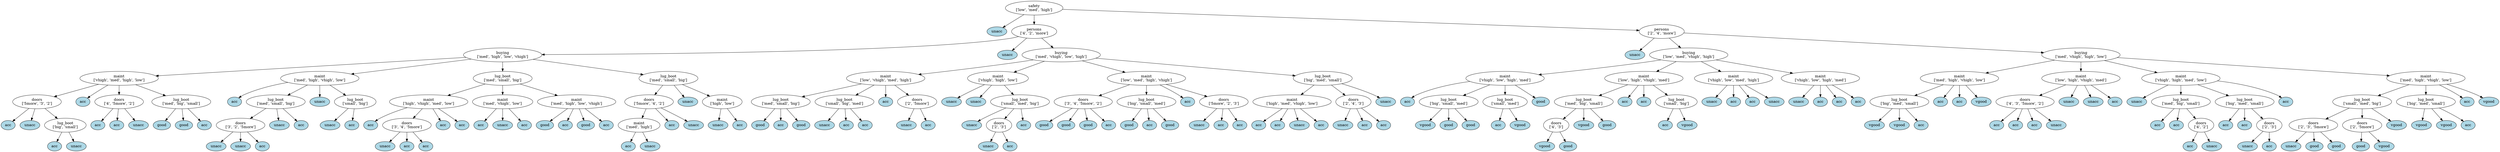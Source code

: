 digraph {
	"safety
['low', 'med', 'high']_5365293440" [label="safety
['low', 'med', 'high']"]
	unacc_5354005440 [label=unacc fillcolor=lightblue style=filled]
	"safety
['low', 'med', 'high']_5365293440" -> unacc_5354005440
	"persons
['4', '2', 'more']_5353997904" [label="persons
['4', '2', 'more']"]
	"safety
['low', 'med', 'high']_5365293440" -> "persons
['4', '2', 'more']_5353997904"
	"persons
['4', '2', 'more']_5353997904" [label="persons
['4', '2', 'more']"]
	"buying
['med', 'high', 'low', 'vhigh']_5360935872" [label="buying
['med', 'high', 'low', 'vhigh']"]
	"persons
['4', '2', 'more']_5353997904" -> "buying
['med', 'high', 'low', 'vhigh']_5360935872"
	"buying
['med', 'high', 'low', 'vhigh']_5360935872" [label="buying
['med', 'high', 'low', 'vhigh']"]
	"maint
['vhigh', 'med', 'high', 'low']_5360935968" [label="maint
['vhigh', 'med', 'high', 'low']"]
	"buying
['med', 'high', 'low', 'vhigh']_5360935872" -> "maint
['vhigh', 'med', 'high', 'low']_5360935968"
	"maint
['vhigh', 'med', 'high', 'low']_5360935968" [label="maint
['vhigh', 'med', 'high', 'low']"]
	"doors
['5more', '3', '2']_5350986560" [label="doors
['5more', '3', '2']"]
	"maint
['vhigh', 'med', 'high', 'low']_5360935968" -> "doors
['5more', '3', '2']_5350986560"
	"doors
['5more', '3', '2']_5350986560" [label="doors
['5more', '3', '2']"]
	acc_5358659216 [label=acc fillcolor=lightblue style=filled]
	"doors
['5more', '3', '2']_5350986560" -> acc_5358659216
	unacc_5358657248 [label=unacc fillcolor=lightblue style=filled]
	"doors
['5more', '3', '2']_5350986560" -> unacc_5358657248
	"lug_boot
['big', 'small']_5358657632" [label="lug_boot
['big', 'small']"]
	"doors
['5more', '3', '2']_5350986560" -> "lug_boot
['big', 'small']_5358657632"
	"lug_boot
['big', 'small']_5358657632" [label="lug_boot
['big', 'small']"]
	acc_5358982624 [label=acc fillcolor=lightblue style=filled]
	"lug_boot
['big', 'small']_5358657632" -> acc_5358982624
	unacc_5358993184 [label=unacc fillcolor=lightblue style=filled]
	"lug_boot
['big', 'small']_5358657632" -> unacc_5358993184
	acc_5350991600 [label=acc fillcolor=lightblue style=filled]
	"maint
['vhigh', 'med', 'high', 'low']_5360935968" -> acc_5350991600
	"doors
['4', '5more', '2']_5350990208" [label="doors
['4', '5more', '2']"]
	"maint
['vhigh', 'med', 'high', 'low']_5360935968" -> "doors
['4', '5more', '2']_5350990208"
	"doors
['4', '5more', '2']_5350990208" [label="doors
['4', '5more', '2']"]
	acc_5363775824 [label=acc fillcolor=lightblue style=filled]
	"doors
['4', '5more', '2']_5350990208" -> acc_5363775824
	acc_5353898544 [label=acc fillcolor=lightblue style=filled]
	"doors
['4', '5more', '2']_5350990208" -> acc_5353898544
	unacc_5353908528 [label=unacc fillcolor=lightblue style=filled]
	"doors
['4', '5more', '2']_5350990208" -> unacc_5353908528
	"lug_boot
['med', 'big', 'small']_5350992896" [label="lug_boot
['med', 'big', 'small']"]
	"maint
['vhigh', 'med', 'high', 'low']_5360935968" -> "lug_boot
['med', 'big', 'small']_5350992896"
	"lug_boot
['med', 'big', 'small']_5350992896" [label="lug_boot
['med', 'big', 'small']"]
	good_5353909200 [label=good fillcolor=lightblue style=filled]
	"lug_boot
['med', 'big', 'small']_5350992896" -> good_5353909200
	good_5353913136 [label=good fillcolor=lightblue style=filled]
	"lug_boot
['med', 'big', 'small']_5350992896" -> good_5353913136
	acc_5360329328 [label=acc fillcolor=lightblue style=filled]
	"lug_boot
['med', 'big', 'small']_5350992896" -> acc_5360329328
	"maint
['med', 'high', 'vhigh', 'low']_5359127584" [label="maint
['med', 'high', 'vhigh', 'low']"]
	"buying
['med', 'high', 'low', 'vhigh']_5360935872" -> "maint
['med', 'high', 'vhigh', 'low']_5359127584"
	"maint
['med', 'high', 'vhigh', 'low']_5359127584" [label="maint
['med', 'high', 'vhigh', 'low']"]
	acc_5363234096 [label=acc fillcolor=lightblue style=filled]
	"maint
['med', 'high', 'vhigh', 'low']_5359127584" -> acc_5363234096
	"lug_boot
['med', 'small', 'big']_5363227856" [label="lug_boot
['med', 'small', 'big']"]
	"maint
['med', 'high', 'vhigh', 'low']_5359127584" -> "lug_boot
['med', 'small', 'big']_5363227856"
	"lug_boot
['med', 'small', 'big']_5363227856" [label="lug_boot
['med', 'small', 'big']"]
	"doors
['3', '2', '5more']_5356340240" [label="doors
['3', '2', '5more']"]
	"lug_boot
['med', 'small', 'big']_5363227856" -> "doors
['3', '2', '5more']_5356340240"
	"doors
['3', '2', '5more']_5356340240" [label="doors
['3', '2', '5more']"]
	unacc_5367461888 [label=unacc fillcolor=lightblue style=filled]
	"doors
['3', '2', '5more']_5356340240" -> unacc_5367461888
	unacc_5367451616 [label=unacc fillcolor=lightblue style=filled]
	"doors
['3', '2', '5more']_5356340240" -> unacc_5367451616
	acc_5367454160 [label=acc fillcolor=lightblue style=filled]
	"doors
['3', '2', '5more']_5356340240" -> acc_5367454160
	unacc_5356346672 [label=unacc fillcolor=lightblue style=filled]
	"lug_boot
['med', 'small', 'big']_5363227856" -> unacc_5356346672
	acc_5356349648 [label=acc fillcolor=lightblue style=filled]
	"lug_boot
['med', 'small', 'big']_5363227856" -> acc_5356349648
	unacc_5363221424 [label=unacc fillcolor=lightblue style=filled]
	"maint
['med', 'high', 'vhigh', 'low']_5359127584" -> unacc_5363221424
	"lug_boot
['small', 'big']_5363224448" [label="lug_boot
['small', 'big']"]
	"maint
['med', 'high', 'vhigh', 'low']_5359127584" -> "lug_boot
['small', 'big']_5363224448"
	"lug_boot
['small', 'big']_5363224448" [label="lug_boot
['small', 'big']"]
	unacc_5368101776 [label=unacc fillcolor=lightblue style=filled]
	"lug_boot
['small', 'big']_5363224448" -> unacc_5368101776
	acc_5368086656 [label=acc fillcolor=lightblue style=filled]
	"lug_boot
['small', 'big']_5363224448" -> acc_5368086656
	"lug_boot
['med', 'small', 'big']_5359125664" [label="lug_boot
['med', 'small', 'big']"]
	"buying
['med', 'high', 'low', 'vhigh']_5360935872" -> "lug_boot
['med', 'small', 'big']_5359125664"
	"lug_boot
['med', 'small', 'big']_5359125664" [label="lug_boot
['med', 'small', 'big']"]
	"maint
['high', 'vhigh', 'med', 'low']_5370313280" [label="maint
['high', 'vhigh', 'med', 'low']"]
	"lug_boot
['med', 'small', 'big']_5359125664" -> "maint
['high', 'vhigh', 'med', 'low']_5370313280"
	"maint
['high', 'vhigh', 'med', 'low']_5370313280" [label="maint
['high', 'vhigh', 'med', 'low']"]
	acc_5370310640 [label=acc fillcolor=lightblue style=filled]
	"maint
['high', 'vhigh', 'med', 'low']_5370313280" -> acc_5370310640
	"doors
['3', '4', '5more']_5370298832" [label="doors
['3', '4', '5more']"]
	"maint
['high', 'vhigh', 'med', 'low']_5370313280" -> "doors
['3', '4', '5more']_5370298832"
	"doors
['3', '4', '5more']_5370298832" [label="doors
['3', '4', '5more']"]
	unacc_5355878304 [label=unacc fillcolor=lightblue style=filled]
	"doors
['3', '4', '5more']_5370298832" -> unacc_5355878304
	acc_5355878400 [label=acc fillcolor=lightblue style=filled]
	"doors
['3', '4', '5more']_5370298832" -> acc_5355878400
	acc_5355879456 [label=acc fillcolor=lightblue style=filled]
	"doors
['3', '4', '5more']_5370298832" -> acc_5355879456
	acc_5370304016 [label=acc fillcolor=lightblue style=filled]
	"maint
['high', 'vhigh', 'med', 'low']_5370313280" -> acc_5370304016
	acc_5355877920 [label=acc fillcolor=lightblue style=filled]
	"maint
['high', 'vhigh', 'med', 'low']_5370313280" -> acc_5355877920
	"maint
['med', 'vhigh', 'low']_5370308528" [label="maint
['med', 'vhigh', 'low']"]
	"lug_boot
['med', 'small', 'big']_5359125664" -> "maint
['med', 'vhigh', 'low']_5370308528"
	"maint
['med', 'vhigh', 'low']_5370308528" [label="maint
['med', 'vhigh', 'low']"]
	acc_5349124688 [label=acc fillcolor=lightblue style=filled]
	"maint
['med', 'vhigh', 'low']_5370308528" -> acc_5349124688
	unacc_5363858896 [label=unacc fillcolor=lightblue style=filled]
	"maint
['med', 'vhigh', 'low']_5370308528" -> unacc_5363858896
	acc_5363851216 [label=acc fillcolor=lightblue style=filled]
	"maint
['med', 'vhigh', 'low']_5370308528" -> acc_5363851216
	"maint
['med', 'high', 'low', 'vhigh']_5370313232" [label="maint
['med', 'high', 'low', 'vhigh']"]
	"lug_boot
['med', 'small', 'big']_5359125664" -> "maint
['med', 'high', 'low', 'vhigh']_5370313232"
	"maint
['med', 'high', 'low', 'vhigh']_5370313232" [label="maint
['med', 'high', 'low', 'vhigh']"]
	good_5363847472 [label=good fillcolor=lightblue style=filled]
	"maint
['med', 'high', 'low', 'vhigh']_5370313232" -> good_5363847472
	acc_5363846368 [label=acc fillcolor=lightblue style=filled]
	"maint
['med', 'high', 'low', 'vhigh']_5370313232" -> acc_5363846368
	good_5363845024 [label=good fillcolor=lightblue style=filled]
	"maint
['med', 'high', 'low', 'vhigh']_5370313232" -> good_5363845024
	acc_5363856304 [label=acc fillcolor=lightblue style=filled]
	"maint
['med', 'high', 'low', 'vhigh']_5370313232" -> acc_5363856304
	"lug_boot
['med', 'small', 'big']_5359133392" [label="lug_boot
['med', 'small', 'big']"]
	"buying
['med', 'high', 'low', 'vhigh']_5360935872" -> "lug_boot
['med', 'small', 'big']_5359133392"
	"lug_boot
['med', 'small', 'big']_5359133392" [label="lug_boot
['med', 'small', 'big']"]
	"doors
['5more', '4', '2']_5363845744" [label="doors
['5more', '4', '2']"]
	"lug_boot
['med', 'small', 'big']_5359133392" -> "doors
['5more', '4', '2']_5363845744"
	"doors
['5more', '4', '2']_5363845744" [label="doors
['5more', '4', '2']"]
	"maint
['med', 'high']_5363844784" [label="maint
['med', 'high']"]
	"doors
['5more', '4', '2']_5363845744" -> "maint
['med', 'high']_5363844784"
	"maint
['med', 'high']_5363844784" [label="maint
['med', 'high']"]
	acc_5363847088 [label=acc fillcolor=lightblue style=filled]
	"maint
['med', 'high']_5363844784" -> acc_5363847088
	unacc_5360827328 [label=unacc fillcolor=lightblue style=filled]
	"maint
['med', 'high']_5363844784" -> unacc_5360827328
	acc_5363857840 [label=acc fillcolor=lightblue style=filled]
	"doors
['5more', '4', '2']_5363845744" -> acc_5363857840
	unacc_5363852512 [label=unacc fillcolor=lightblue style=filled]
	"doors
['5more', '4', '2']_5363845744" -> unacc_5363852512
	unacc_5363849824 [label=unacc fillcolor=lightblue style=filled]
	"lug_boot
['med', 'small', 'big']_5359133392" -> unacc_5363849824
	"maint
['high', 'low']_5363854288" [label="maint
['high', 'low']"]
	"lug_boot
['med', 'small', 'big']_5359133392" -> "maint
['high', 'low']_5363854288"
	"maint
['high', 'low']_5363854288" [label="maint
['high', 'low']"]
	unacc_5363059840 [label=unacc fillcolor=lightblue style=filled]
	"maint
['high', 'low']_5363854288" -> unacc_5363059840
	acc_5363060080 [label=acc fillcolor=lightblue style=filled]
	"maint
['high', 'low']_5363854288" -> acc_5363060080
	unacc_5360929824 [label=unacc fillcolor=lightblue style=filled]
	"persons
['4', '2', 'more']_5353997904" -> unacc_5360929824
	"buying
['med', 'vhigh', 'low', 'high']_5360758096" [label="buying
['med', 'vhigh', 'low', 'high']"]
	"persons
['4', '2', 'more']_5353997904" -> "buying
['med', 'vhigh', 'low', 'high']_5360758096"
	"buying
['med', 'vhigh', 'low', 'high']_5360758096" [label="buying
['med', 'vhigh', 'low', 'high']"]
	"maint
['low', 'vhigh', 'med', 'high']_5351188784" [label="maint
['low', 'vhigh', 'med', 'high']"]
	"buying
['med', 'vhigh', 'low', 'high']_5360758096" -> "maint
['low', 'vhigh', 'med', 'high']_5351188784"
	"maint
['low', 'vhigh', 'med', 'high']_5351188784" [label="maint
['low', 'vhigh', 'med', 'high']"]
	"lug_boot
['med', 'small', 'big']_5362842512" [label="lug_boot
['med', 'small', 'big']"]
	"maint
['low', 'vhigh', 'med', 'high']_5351188784" -> "lug_boot
['med', 'small', 'big']_5362842512"
	"lug_boot
['med', 'small', 'big']_5362842512" [label="lug_boot
['med', 'small', 'big']"]
	good_5360524976 [label=good fillcolor=lightblue style=filled]
	"lug_boot
['med', 'small', 'big']_5362842512" -> good_5360524976
	acc_5360528096 [label=acc fillcolor=lightblue style=filled]
	"lug_boot
['med', 'small', 'big']_5362842512" -> acc_5360528096
	good_5367204608 [label=good fillcolor=lightblue style=filled]
	"lug_boot
['med', 'small', 'big']_5362842512" -> good_5367204608
	"lug_boot
['small', 'big', 'med']_5362831616" [label="lug_boot
['small', 'big', 'med']"]
	"maint
['low', 'vhigh', 'med', 'high']_5351188784" -> "lug_boot
['small', 'big', 'med']_5362831616"
	"lug_boot
['small', 'big', 'med']_5362831616" [label="lug_boot
['small', 'big', 'med']"]
	unacc_5367207920 [label=unacc fillcolor=lightblue style=filled]
	"lug_boot
['small', 'big', 'med']_5362831616" -> unacc_5367207920
	acc_5367207152 [label=acc fillcolor=lightblue style=filled]
	"lug_boot
['small', 'big', 'med']_5362831616" -> acc_5367207152
	acc_5367204368 [label=acc fillcolor=lightblue style=filled]
	"lug_boot
['small', 'big', 'med']_5362831616" -> acc_5367204368
	acc_5362828256 [label=acc fillcolor=lightblue style=filled]
	"maint
['low', 'vhigh', 'med', 'high']_5351188784" -> acc_5362828256
	"doors
['2', '5more']_5362829888" [label="doors
['2', '5more']"]
	"maint
['low', 'vhigh', 'med', 'high']_5351188784" -> "doors
['2', '5more']_5362829888"
	"doors
['2', '5more']_5362829888" [label="doors
['2', '5more']"]
	unacc_5367214112 [label=unacc fillcolor=lightblue style=filled]
	"doors
['2', '5more']_5362829888" -> unacc_5367214112
	acc_5367203936 [label=acc fillcolor=lightblue style=filled]
	"doors
['2', '5more']_5362829888" -> acc_5367203936
	"maint
['vhigh', 'high', 'low']_5352431856" [label="maint
['vhigh', 'high', 'low']"]
	"buying
['med', 'vhigh', 'low', 'high']_5360758096" -> "maint
['vhigh', 'high', 'low']_5352431856"
	"maint
['vhigh', 'high', 'low']_5352431856" [label="maint
['vhigh', 'high', 'low']"]
	unacc_5367212528 [label=unacc fillcolor=lightblue style=filled]
	"maint
['vhigh', 'high', 'low']_5352431856" -> unacc_5367212528
	unacc_5365325968 [label=unacc fillcolor=lightblue style=filled]
	"maint
['vhigh', 'high', 'low']_5352431856" -> unacc_5365325968
	"lug_boot
['small', 'med', 'big']_5365327504" [label="lug_boot
['small', 'med', 'big']"]
	"maint
['vhigh', 'high', 'low']_5352431856" -> "lug_boot
['small', 'med', 'big']_5365327504"
	"lug_boot
['small', 'med', 'big']_5365327504" [label="lug_boot
['small', 'med', 'big']"]
	unacc_5365327024 [label=unacc fillcolor=lightblue style=filled]
	"lug_boot
['small', 'med', 'big']_5365327504" -> unacc_5365327024
	"doors
['2', '3']_5365318288" [label="doors
['2', '3']"]
	"lug_boot
['small', 'med', 'big']_5365327504" -> "doors
['2', '3']_5365318288"
	"doors
['2', '3']_5365318288" [label="doors
['2', '3']"]
	unacc_5370820896 [label=unacc fillcolor=lightblue style=filled]
	"doors
['2', '3']_5365318288" -> unacc_5370820896
	acc_5370808512 [label=acc fillcolor=lightblue style=filled]
	"doors
['2', '3']_5365318288" -> acc_5370808512
	acc_5365322080 [label=acc fillcolor=lightblue style=filled]
	"lug_boot
['small', 'med', 'big']_5365327504" -> acc_5365322080
	"maint
['low', 'med', 'high', 'vhigh']_5352431040" [label="maint
['low', 'med', 'high', 'vhigh']"]
	"buying
['med', 'vhigh', 'low', 'high']_5360758096" -> "maint
['low', 'med', 'high', 'vhigh']_5352431040"
	"maint
['low', 'med', 'high', 'vhigh']_5352431040" [label="maint
['low', 'med', 'high', 'vhigh']"]
	"doors
['3', '4', '5more', '2']_5370809040" [label="doors
['3', '4', '5more', '2']"]
	"maint
['low', 'med', 'high', 'vhigh']_5352431040" -> "doors
['3', '4', '5more', '2']_5370809040"
	"doors
['3', '4', '5more', '2']_5370809040" [label="doors
['3', '4', '5more', '2']"]
	good_5370822480 [label=good fillcolor=lightblue style=filled]
	"doors
['3', '4', '5more', '2']_5370809040" -> good_5370822480
	good_5370820224 [label=good fillcolor=lightblue style=filled]
	"doors
['3', '4', '5more', '2']_5370809040" -> good_5370820224
	good_5370814704 [label=good fillcolor=lightblue style=filled]
	"doors
['3', '4', '5more', '2']_5370809040" -> good_5370814704
	acc_5370812880 [label=acc fillcolor=lightblue style=filled]
	"doors
['3', '4', '5more', '2']_5370809040" -> acc_5370812880
	"lug_boot
['big', 'small', 'med']_5370808272" [label="lug_boot
['big', 'small', 'med']"]
	"maint
['low', 'med', 'high', 'vhigh']_5352431040" -> "lug_boot
['big', 'small', 'med']_5370808272"
	"lug_boot
['big', 'small', 'med']_5370808272" [label="lug_boot
['big', 'small', 'med']"]
	good_5370822144 [label=good fillcolor=lightblue style=filled]
	"lug_boot
['big', 'small', 'med']_5370808272" -> good_5370822144
	acc_5370809424 [label=acc fillcolor=lightblue style=filled]
	"lug_boot
['big', 'small', 'med']_5370808272" -> acc_5370809424
	good_5370815280 [label=good fillcolor=lightblue style=filled]
	"lug_boot
['big', 'small', 'med']_5370808272" -> good_5370815280
	acc_5370812208 [label=acc fillcolor=lightblue style=filled]
	"maint
['low', 'med', 'high', 'vhigh']_5352431040" -> acc_5370812208
	"doors
['5more', '2', '3']_5370813696" [label="doors
['5more', '2', '3']"]
	"maint
['low', 'med', 'high', 'vhigh']_5352431040" -> "doors
['5more', '2', '3']_5370813696"
	"doors
['5more', '2', '3']_5370813696" [label="doors
['5more', '2', '3']"]
	unacc_5370818736 [label=unacc fillcolor=lightblue style=filled]
	"doors
['5more', '2', '3']_5370813696" -> unacc_5370818736
	acc_5370819600 [label=acc fillcolor=lightblue style=filled]
	"doors
['5more', '2', '3']_5370813696" -> acc_5370819600
	acc_5368632128 [label=acc fillcolor=lightblue style=filled]
	"doors
['5more', '2', '3']_5370813696" -> acc_5368632128
	"lug_boot
['big', 'med', 'small']_5352439392" [label="lug_boot
['big', 'med', 'small']"]
	"buying
['med', 'vhigh', 'low', 'high']_5360758096" -> "lug_boot
['big', 'med', 'small']_5352439392"
	"lug_boot
['big', 'med', 'small']_5352439392" [label="lug_boot
['big', 'med', 'small']"]
	"maint
['high', 'med', 'vhigh', 'low']_5368634384" [label="maint
['high', 'med', 'vhigh', 'low']"]
	"lug_boot
['big', 'med', 'small']_5352439392" -> "maint
['high', 'med', 'vhigh', 'low']_5368634384"
	"maint
['high', 'med', 'vhigh', 'low']_5368634384" [label="maint
['high', 'med', 'vhigh', 'low']"]
	acc_5368627760 [label=acc fillcolor=lightblue style=filled]
	"maint
['high', 'med', 'vhigh', 'low']_5368634384" -> acc_5368627760
	acc_5368628720 [label=acc fillcolor=lightblue style=filled]
	"maint
['high', 'med', 'vhigh', 'low']_5368634384" -> acc_5368628720
	unacc_5368642304 [label=unacc fillcolor=lightblue style=filled]
	"maint
['high', 'med', 'vhigh', 'low']_5368634384" -> unacc_5368642304
	acc_5368634624 [label=acc fillcolor=lightblue style=filled]
	"maint
['high', 'med', 'vhigh', 'low']_5368634384" -> acc_5368634624
	"doors
['2', '4', '3']_5368627904" [label="doors
['2', '4', '3']"]
	"lug_boot
['big', 'med', 'small']_5352439392" -> "doors
['2', '4', '3']_5368627904"
	"doors
['2', '4', '3']_5368627904" [label="doors
['2', '4', '3']"]
	unacc_5368636496 [label=unacc fillcolor=lightblue style=filled]
	"doors
['2', '4', '3']_5368627904" -> unacc_5368636496
	acc_5368631600 [label=acc fillcolor=lightblue style=filled]
	"doors
['2', '4', '3']_5368627904" -> acc_5368631600
	acc_5368639856 [label=acc fillcolor=lightblue style=filled]
	"doors
['2', '4', '3']_5368627904" -> acc_5368639856
	unacc_5368630688 [label=unacc fillcolor=lightblue style=filled]
	"lug_boot
['big', 'med', 'small']_5352439392" -> unacc_5368630688
	"persons
['2', '4', 'more']_5354006112" [label="persons
['2', '4', 'more']"]
	"safety
['low', 'med', 'high']_5365293440" -> "persons
['2', '4', 'more']_5354006112"
	"persons
['2', '4', 'more']_5354006112" [label="persons
['2', '4', 'more']"]
	unacc_5368639520 [label=unacc fillcolor=lightblue style=filled]
	"persons
['2', '4', 'more']_5354006112" -> unacc_5368639520
	"buying
['low', 'med', 'vhigh', 'high']_5370207104" [label="buying
['low', 'med', 'vhigh', 'high']"]
	"persons
['2', '4', 'more']_5354006112" -> "buying
['low', 'med', 'vhigh', 'high']_5370207104"
	"buying
['low', 'med', 'vhigh', 'high']_5370207104" [label="buying
['low', 'med', 'vhigh', 'high']"]
	"maint
['vhigh', 'low', 'high', 'med']_5370207728" [label="maint
['vhigh', 'low', 'high', 'med']"]
	"buying
['low', 'med', 'vhigh', 'high']_5370207104" -> "maint
['vhigh', 'low', 'high', 'med']_5370207728"
	"maint
['vhigh', 'low', 'high', 'med']_5370207728" [label="maint
['vhigh', 'low', 'high', 'med']"]
	acc_5370205808 [label=acc fillcolor=lightblue style=filled]
	"maint
['vhigh', 'low', 'high', 'med']_5370207728" -> acc_5370205808
	"lug_boot
['big', 'small', 'med']_5370202112" [label="lug_boot
['big', 'small', 'med']"]
	"maint
['vhigh', 'low', 'high', 'med']_5370207728" -> "lug_boot
['big', 'small', 'med']_5370202112"
	"lug_boot
['big', 'small', 'med']_5370202112" [label="lug_boot
['big', 'small', 'med']"]
	vgood_5370209312 [label=vgood fillcolor=lightblue style=filled]
	"lug_boot
['big', 'small', 'med']_5370202112" -> vgood_5370209312
	good_5364923328 [label=good fillcolor=lightblue style=filled]
	"lug_boot
['big', 'small', 'med']_5370202112" -> good_5364923328
	good_5364920688 [label=good fillcolor=lightblue style=filled]
	"lug_boot
['big', 'small', 'med']_5370202112" -> good_5364920688
	"lug_boot
['small', 'med']_5370203408" [label="lug_boot
['small', 'med']"]
	"maint
['vhigh', 'low', 'high', 'med']_5370207728" -> "lug_boot
['small', 'med']_5370203408"
	"lug_boot
['small', 'med']_5370203408" [label="lug_boot
['small', 'med']"]
	acc_5364913200 [label=acc fillcolor=lightblue style=filled]
	"lug_boot
['small', 'med']_5370203408" -> acc_5364913200
	vgood_5364915120 [label=vgood fillcolor=lightblue style=filled]
	"lug_boot
['small', 'med']_5370203408" -> vgood_5364915120
	good_5370213392 [label=good fillcolor=lightblue style=filled]
	"maint
['vhigh', 'low', 'high', 'med']_5370207728" -> good_5370213392
	"maint
['low', 'high', 'vhigh', 'med']_5370210272" [label="maint
['low', 'high', 'vhigh', 'med']"]
	"buying
['low', 'med', 'vhigh', 'high']_5370207104" -> "maint
['low', 'high', 'vhigh', 'med']_5370210272"
	"maint
['low', 'high', 'vhigh', 'med']_5370210272" [label="maint
['low', 'high', 'vhigh', 'med']"]
	"lug_boot
['med', 'big', 'small']_5364919056" [label="lug_boot
['med', 'big', 'small']"]
	"maint
['low', 'high', 'vhigh', 'med']_5370210272" -> "lug_boot
['med', 'big', 'small']_5364919056"
	"lug_boot
['med', 'big', 'small']_5364919056" [label="lug_boot
['med', 'big', 'small']"]
	"doors
['4', '3']_5364914016" [label="doors
['4', '3']"]
	"lug_boot
['med', 'big', 'small']_5364919056" -> "doors
['4', '3']_5364914016"
	"doors
['4', '3']_5364914016" [label="doors
['4', '3']"]
	vgood_5364916608 [label=vgood fillcolor=lightblue style=filled]
	"doors
['4', '3']_5364914016" -> vgood_5364916608
	good_5365173904 [label=good fillcolor=lightblue style=filled]
	"doors
['4', '3']_5364914016" -> good_5365173904
	vgood_5364918576 [label=vgood fillcolor=lightblue style=filled]
	"lug_boot
['med', 'big', 'small']_5364919056" -> vgood_5364918576
	good_5364916224 [label=good fillcolor=lightblue style=filled]
	"lug_boot
['med', 'big', 'small']_5364919056" -> good_5364916224
	acc_5364923904 [label=acc fillcolor=lightblue style=filled]
	"maint
['low', 'high', 'vhigh', 'med']_5370210272" -> acc_5364923904
	acc_5364921216 [label=acc fillcolor=lightblue style=filled]
	"maint
['low', 'high', 'vhigh', 'med']_5370210272" -> acc_5364921216
	"lug_boot
['small', 'big']_5364922944" [label="lug_boot
['small', 'big']"]
	"maint
['low', 'high', 'vhigh', 'med']_5370210272" -> "lug_boot
['small', 'big']_5364922944"
	"lug_boot
['small', 'big']_5364922944" [label="lug_boot
['small', 'big']"]
	acc_5365180240 [label=acc fillcolor=lightblue style=filled]
	"lug_boot
['small', 'big']_5364922944" -> acc_5365180240
	vgood_5365178176 [label=vgood fillcolor=lightblue style=filled]
	"lug_boot
['small', 'big']_5364922944" -> vgood_5365178176
	"maint
['vhigh', 'low', 'med', 'high']_5370209840" [label="maint
['vhigh', 'low', 'med', 'high']"]
	"buying
['low', 'med', 'vhigh', 'high']_5370207104" -> "maint
['vhigh', 'low', 'med', 'high']_5370209840"
	"maint
['vhigh', 'low', 'med', 'high']_5370209840" [label="maint
['vhigh', 'low', 'med', 'high']"]
	unacc_5368212576 [label=unacc fillcolor=lightblue style=filled]
	"maint
['vhigh', 'low', 'med', 'high']_5370209840" -> unacc_5368212576
	acc_5368203264 [label=acc fillcolor=lightblue style=filled]
	"maint
['vhigh', 'low', 'med', 'high']_5370209840" -> acc_5368203264
	acc_5368205328 [label=acc fillcolor=lightblue style=filled]
	"maint
['vhigh', 'low', 'med', 'high']_5370209840" -> acc_5368205328
	unacc_5368202928 [label=unacc fillcolor=lightblue style=filled]
	"maint
['vhigh', 'low', 'med', 'high']_5370209840" -> unacc_5368202928
	"maint
['vhigh', 'low', 'high', 'med']_5370205376" [label="maint
['vhigh', 'low', 'high', 'med']"]
	"buying
['low', 'med', 'vhigh', 'high']_5370207104" -> "maint
['vhigh', 'low', 'high', 'med']_5370205376"
	"maint
['vhigh', 'low', 'high', 'med']_5370205376" [label="maint
['vhigh', 'low', 'high', 'med']"]
	unacc_5368208784 [label=unacc fillcolor=lightblue style=filled]
	"maint
['vhigh', 'low', 'high', 'med']_5370205376" -> unacc_5368208784
	acc_5368201824 [label=acc fillcolor=lightblue style=filled]
	"maint
['vhigh', 'low', 'high', 'med']_5370205376" -> acc_5368201824
	acc_5368215840 [label=acc fillcolor=lightblue style=filled]
	"maint
['vhigh', 'low', 'high', 'med']_5370205376" -> acc_5368215840
	acc_5368216272 [label=acc fillcolor=lightblue style=filled]
	"maint
['vhigh', 'low', 'high', 'med']_5370205376" -> acc_5368216272
	"buying
['med', 'vhigh', 'high', 'low']_5370200960" [label="buying
['med', 'vhigh', 'high', 'low']"]
	"persons
['2', '4', 'more']_5354006112" -> "buying
['med', 'vhigh', 'high', 'low']_5370200960"
	"buying
['med', 'vhigh', 'high', 'low']_5370200960" [label="buying
['med', 'vhigh', 'high', 'low']"]
	"maint
['med', 'high', 'vhigh', 'low']_5368203696" [label="maint
['med', 'high', 'vhigh', 'low']"]
	"buying
['med', 'vhigh', 'high', 'low']_5370200960" -> "maint
['med', 'high', 'vhigh', 'low']_5368203696"
	"maint
['med', 'high', 'vhigh', 'low']_5368203696" [label="maint
['med', 'high', 'vhigh', 'low']"]
	"lug_boot
['big', 'med', 'small']_5368211280" [label="lug_boot
['big', 'med', 'small']"]
	"maint
['med', 'high', 'vhigh', 'low']_5368203696" -> "lug_boot
['big', 'med', 'small']_5368211280"
	"lug_boot
['big', 'med', 'small']_5368211280" [label="lug_boot
['big', 'med', 'small']"]
	vgood_5370632464 [label=vgood fillcolor=lightblue style=filled]
	"lug_boot
['big', 'med', 'small']_5368211280" -> vgood_5370632464
	vgood_5370637744 [label=vgood fillcolor=lightblue style=filled]
	"lug_boot
['big', 'med', 'small']_5368211280" -> vgood_5370637744
	acc_5370631360 [label=acc fillcolor=lightblue style=filled]
	"lug_boot
['big', 'med', 'small']_5368211280" -> acc_5370631360
	acc_5370631552 [label=acc fillcolor=lightblue style=filled]
	"maint
['med', 'high', 'vhigh', 'low']_5368203696" -> acc_5370631552
	acc_5370634912 [label=acc fillcolor=lightblue style=filled]
	"maint
['med', 'high', 'vhigh', 'low']_5368203696" -> acc_5370634912
	vgood_5370642352 [label=vgood fillcolor=lightblue style=filled]
	"maint
['med', 'high', 'vhigh', 'low']_5368203696" -> vgood_5370642352
	"maint
['low', 'high', 'vhigh', 'med']_5368201440" [label="maint
['low', 'high', 'vhigh', 'med']"]
	"buying
['med', 'vhigh', 'high', 'low']_5370200960" -> "maint
['low', 'high', 'vhigh', 'med']_5368201440"
	"maint
['low', 'high', 'vhigh', 'med']_5368201440" [label="maint
['low', 'high', 'vhigh', 'med']"]
	"doors
['4', '3', '5more', '2']_5370727120" [label="doors
['4', '3', '5more', '2']"]
	"maint
['low', 'high', 'vhigh', 'med']_5368201440" -> "doors
['4', '3', '5more', '2']_5370727120"
	"doors
['4', '3', '5more', '2']_5370727120" [label="doors
['4', '3', '5more', '2']"]
	acc_5370739456 [label=acc fillcolor=lightblue style=filled]
	"doors
['4', '3', '5more', '2']_5370727120" -> acc_5370739456
	acc_5370729568 [label=acc fillcolor=lightblue style=filled]
	"doors
['4', '3', '5more', '2']_5370727120" -> acc_5370729568
	acc_5370731008 [label=acc fillcolor=lightblue style=filled]
	"doors
['4', '3', '5more', '2']_5370727120" -> acc_5370731008
	unacc_5370730240 [label=unacc fillcolor=lightblue style=filled]
	"doors
['4', '3', '5more', '2']_5370727120" -> unacc_5370730240
	unacc_5370730096 [label=unacc fillcolor=lightblue style=filled]
	"maint
['low', 'high', 'vhigh', 'med']_5368201440" -> unacc_5370730096
	unacc_5370733792 [label=unacc fillcolor=lightblue style=filled]
	"maint
['low', 'high', 'vhigh', 'med']_5368201440" -> unacc_5370733792
	acc_5370737392 [label=acc fillcolor=lightblue style=filled]
	"maint
['low', 'high', 'vhigh', 'med']_5368201440" -> acc_5370737392
	"maint
['vhigh', 'high', 'med', 'low']_5368215408" [label="maint
['vhigh', 'high', 'med', 'low']"]
	"buying
['med', 'vhigh', 'high', 'low']_5370200960" -> "maint
['vhigh', 'high', 'med', 'low']_5368215408"
	"maint
['vhigh', 'high', 'med', 'low']_5368215408" [label="maint
['vhigh', 'high', 'med', 'low']"]
	unacc_5370732400 [label=unacc fillcolor=lightblue style=filled]
	"maint
['vhigh', 'high', 'med', 'low']_5368215408" -> unacc_5370732400
	"lug_boot
['med', 'big', 'small']_5370735616" [label="lug_boot
['med', 'big', 'small']"]
	"maint
['vhigh', 'high', 'med', 'low']_5368215408" -> "lug_boot
['med', 'big', 'small']_5370735616"
	"lug_boot
['med', 'big', 'small']_5370735616" [label="lug_boot
['med', 'big', 'small']"]
	acc_5370738160 [label=acc fillcolor=lightblue style=filled]
	"lug_boot
['med', 'big', 'small']_5370735616" -> acc_5370738160
	acc_5370735232 [label=acc fillcolor=lightblue style=filled]
	"lug_boot
['med', 'big', 'small']_5370735616" -> acc_5370735232
	"doors
['4', '2']_5370731824" [label="doors
['4', '2']"]
	"lug_boot
['med', 'big', 'small']_5370735616" -> "doors
['4', '2']_5370731824"
	"doors
['4', '2']_5370731824" [label="doors
['4', '2']"]
	acc_5356218672 [label=acc fillcolor=lightblue style=filled]
	"doors
['4', '2']_5370731824" -> acc_5356218672
	unacc_5356217328 [label=unacc fillcolor=lightblue style=filled]
	"doors
['4', '2']_5370731824" -> unacc_5356217328
	"lug_boot
['big', 'med', 'small']_5370735952" [label="lug_boot
['big', 'med', 'small']"]
	"maint
['vhigh', 'high', 'med', 'low']_5368215408" -> "lug_boot
['big', 'med', 'small']_5370735952"
	"lug_boot
['big', 'med', 'small']_5370735952" [label="lug_boot
['big', 'med', 'small']"]
	acc_5351308992 [label=acc fillcolor=lightblue style=filled]
	"lug_boot
['big', 'med', 'small']_5370735952" -> acc_5351308992
	acc_5351293344 [label=acc fillcolor=lightblue style=filled]
	"lug_boot
['big', 'med', 'small']_5370735952" -> acc_5351293344
	"doors
['2', '3']_5356981232" [label="doors
['2', '3']"]
	"lug_boot
['big', 'med', 'small']_5370735952" -> "doors
['2', '3']_5356981232"
	"doors
['2', '3']_5356981232" [label="doors
['2', '3']"]
	unacc_5356989488 [label=unacc fillcolor=lightblue style=filled]
	"doors
['2', '3']_5356981232" -> unacc_5356989488
	acc_5356990544 [label=acc fillcolor=lightblue style=filled]
	"doors
['2', '3']_5356981232" -> acc_5356990544
	acc_5370732064 [label=acc fillcolor=lightblue style=filled]
	"maint
['vhigh', 'high', 'med', 'low']_5368215408" -> acc_5370732064
	"maint
['med', 'high', 'vhigh', 'low']_5368211232" [label="maint
['med', 'high', 'vhigh', 'low']"]
	"buying
['med', 'vhigh', 'high', 'low']_5370200960" -> "maint
['med', 'high', 'vhigh', 'low']_5368211232"
	"maint
['med', 'high', 'vhigh', 'low']_5368211232" [label="maint
['med', 'high', 'vhigh', 'low']"]
	"lug_boot
['small', 'med', 'big']_5356982960" [label="lug_boot
['small', 'med', 'big']"]
	"maint
['med', 'high', 'vhigh', 'low']_5368211232" -> "lug_boot
['small', 'med', 'big']_5356982960"
	"lug_boot
['small', 'med', 'big']_5356982960" [label="lug_boot
['small', 'med', 'big']"]
	"doors
['2', '3', '5more']_5356980848" [label="doors
['2', '3', '5more']"]
	"lug_boot
['small', 'med', 'big']_5356982960" -> "doors
['2', '3', '5more']_5356980848"
	"doors
['2', '3', '5more']_5356980848" [label="doors
['2', '3', '5more']"]
	unacc_5356979840 [label=unacc fillcolor=lightblue style=filled]
	"doors
['2', '3', '5more']_5356980848" -> unacc_5356979840
	good_5356988624 [label=good fillcolor=lightblue style=filled]
	"doors
['2', '3', '5more']_5356980848" -> good_5356988624
	good_5354088176 [label=good fillcolor=lightblue style=filled]
	"doors
['2', '3', '5more']_5356980848" -> good_5354088176
	"doors
['2', '5more']_5356992560" [label="doors
['2', '5more']"]
	"lug_boot
['small', 'med', 'big']_5356982960" -> "doors
['2', '5more']_5356992560"
	"doors
['2', '5more']_5356992560" [label="doors
['2', '5more']"]
	good_5367589744 [label=good fillcolor=lightblue style=filled]
	"doors
['2', '5more']_5356992560" -> good_5367589744
	vgood_5367591280 [label=vgood fillcolor=lightblue style=filled]
	"doors
['2', '5more']_5356992560" -> vgood_5367591280
	vgood_5356986848 [label=vgood fillcolor=lightblue style=filled]
	"lug_boot
['small', 'med', 'big']_5356982960" -> vgood_5356986848
	"lug_boot
['big', 'med', 'small']_5356985600" [label="lug_boot
['big', 'med', 'small']"]
	"maint
['med', 'high', 'vhigh', 'low']_5368211232" -> "lug_boot
['big', 'med', 'small']_5356985600"
	"lug_boot
['big', 'med', 'small']_5356985600" [label="lug_boot
['big', 'med', 'small']"]
	vgood_5367592960 [label=vgood fillcolor=lightblue style=filled]
	"lug_boot
['big', 'med', 'small']_5356985600" -> vgood_5367592960
	vgood_5367580336 [label=vgood fillcolor=lightblue style=filled]
	"lug_boot
['big', 'med', 'small']_5356985600" -> vgood_5367580336
	acc_5367585760 [label=acc fillcolor=lightblue style=filled]
	"lug_boot
['big', 'med', 'small']_5356985600" -> acc_5367585760
	acc_5356984016 [label=acc fillcolor=lightblue style=filled]
	"maint
['med', 'high', 'vhigh', 'low']_5368211232" -> acc_5356984016
	vgood_5356989008 [label=vgood fillcolor=lightblue style=filled]
	"maint
['med', 'high', 'vhigh', 'low']_5368211232" -> vgood_5356989008
}
